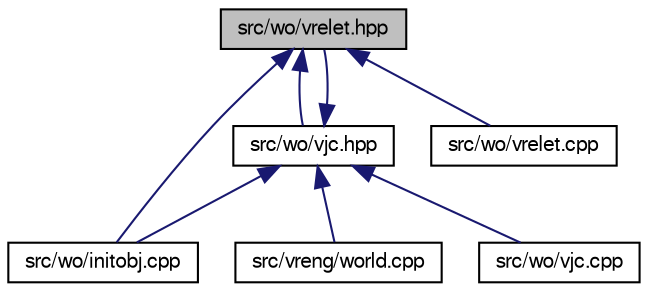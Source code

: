 digraph "src/wo/vrelet.hpp"
{
 // LATEX_PDF_SIZE
  bgcolor="transparent";
  edge [fontname="FreeSans",fontsize="10",labelfontname="FreeSans",labelfontsize="10"];
  node [fontname="FreeSans",fontsize="10",shape=record];
  Node1 [label="src/wo/vrelet.hpp",height=0.2,width=0.4,color="black", fillcolor="grey75", style="filled", fontcolor="black",tooltip=" "];
  Node1 -> Node2 [dir="back",color="midnightblue",fontsize="10",style="solid",fontname="FreeSans"];
  Node2 [label="src/wo/initobj.cpp",height=0.2,width=0.4,color="black",URL="$a00551.html",tooltip=" "];
  Node1 -> Node3 [dir="back",color="midnightblue",fontsize="10",style="solid",fontname="FreeSans"];
  Node3 [label="src/wo/vjc.hpp",height=0.2,width=0.4,color="black",URL="$a00794.html",tooltip=" "];
  Node3 -> Node4 [dir="back",color="midnightblue",fontsize="10",style="solid",fontname="FreeSans"];
  Node4 [label="src/vreng/world.cpp",height=0.2,width=0.4,color="black",URL="$a00146.html",tooltip=" "];
  Node3 -> Node2 [dir="back",color="midnightblue",fontsize="10",style="solid",fontname="FreeSans"];
  Node3 -> Node5 [dir="back",color="midnightblue",fontsize="10",style="solid",fontname="FreeSans"];
  Node5 [label="src/wo/vjc.cpp",height=0.2,width=0.4,color="black",URL="$a00791.html",tooltip=" "];
  Node3 -> Node1 [dir="back",color="midnightblue",fontsize="10",style="solid",fontname="FreeSans"];
  Node1 -> Node6 [dir="back",color="midnightblue",fontsize="10",style="solid",fontname="FreeSans"];
  Node6 [label="src/wo/vrelet.cpp",height=0.2,width=0.4,color="black",URL="$a00809.html",tooltip=" "];
}
